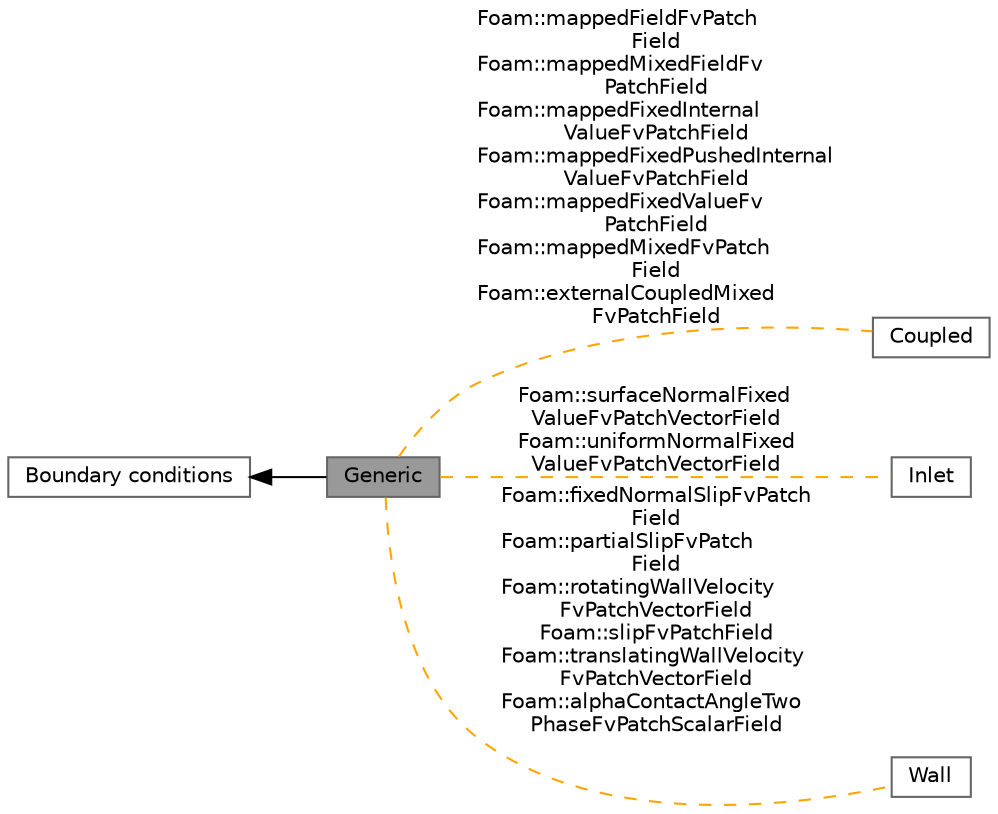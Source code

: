 digraph "Generic"
{
 // LATEX_PDF_SIZE
  bgcolor="transparent";
  edge [fontname=Helvetica,fontsize=10,labelfontname=Helvetica,labelfontsize=10];
  node [fontname=Helvetica,fontsize=10,shape=box,height=0.2,width=0.4];
  rankdir=LR;
  Node2 [id="Node000002",label="Boundary conditions",height=0.2,width=0.4,color="grey40", fillcolor="white", style="filled",URL="$group__grpBoundaryConditions.html",tooltip=" "];
  Node4 [id="Node000004",label="Coupled",height=0.2,width=0.4,color="grey40", fillcolor="white", style="filled",URL="$group__grpCoupledBoundaryConditions.html",tooltip=" "];
  Node1 [id="Node000001",label="Generic",height=0.2,width=0.4,color="gray40", fillcolor="grey60", style="filled", fontcolor="black",tooltip=" "];
  Node5 [id="Node000005",label="Inlet",height=0.2,width=0.4,color="grey40", fillcolor="white", style="filled",URL="$group__grpInletBoundaryConditions.html",tooltip=" "];
  Node3 [id="Node000003",label="Wall",height=0.2,width=0.4,color="grey40", fillcolor="white", style="filled",URL="$group__grpWallBoundaryConditions.html",tooltip=" "];
  Node2->Node1 [shape=plaintext, dir="back", style="solid"];
  Node1->Node3 [shape=plaintext, label="Foam::fixedNormalSlipFvPatch\lField\nFoam::partialSlipFvPatch\lField\nFoam::rotatingWallVelocity\lFvPatchVectorField\nFoam::slipFvPatchField\nFoam::translatingWallVelocity\lFvPatchVectorField\nFoam::alphaContactAngleTwo\lPhaseFvPatchScalarField", color="orange", dir="none", style="dashed"];
  Node1->Node4 [shape=plaintext, label="Foam::mappedFieldFvPatch\lField\nFoam::mappedMixedFieldFv\lPatchField\nFoam::mappedFixedInternal\lValueFvPatchField\nFoam::mappedFixedPushedInternal\lValueFvPatchField\nFoam::mappedFixedValueFv\lPatchField\nFoam::mappedMixedFvPatch\lField\nFoam::externalCoupledMixed\lFvPatchField", color="orange", dir="none", style="dashed"];
  Node1->Node5 [shape=plaintext, label="Foam::surfaceNormalFixed\lValueFvPatchVectorField\nFoam::uniformNormalFixed\lValueFvPatchVectorField", color="orange", dir="none", style="dashed"];
}
